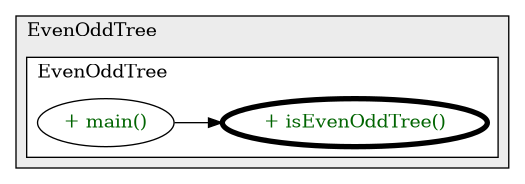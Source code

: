 package com.training.leetcode;

@startuml

/' diagram meta data start
config=CallConfiguration;
{
  "rootMethod": "EvenOddTree#isEvenOddTree(TreeNode)",
  "projectClassification": {
    "searchMode": "OpenProject", // OpenProject, AllProjects
    "includedProjects": "",
    "pathEndKeywords": "*.impl",
    "isClientPath": "",
    "isClientName": "",
    "isTestPath": "",
    "isTestName": "",
    "isMappingPath": "",
    "isMappingName": "",
    "isDataAccessPath": "",
    "isDataAccessName": "",
    "isDataStructurePath": "",
    "isDataStructureName": "",
    "isInterfaceStructuresPath": "",
    "isInterfaceStructuresName": "",
    "isEntryPointPath": "",
    "isEntryPointName": ""
  },
  "graphRestriction": {
    "classPackageExcludeFilter": "",
    "classNameExcludeFilter": "",
    "classNameIncludeFilter": "",
    "methodNameExcludeFilter": "",
    "methodNameIncludeFilter": "",
    "removeByInheritance": "", // inheritance/annotation based filtering is done in a second step
    "removeByAnnotation": "",
    "removeByClassPackage": "", // cleanup the graph after inheritance/annotation based filtering is done
    "removeByClassName": "",
    "cutMappings": false,
    "cutEnum": true,
    "cutTests": true,
    "cutClient": true,
    "cutDataAccess": true,
    "cutInterfaceStructures": true,
    "cutDataStructures": true,
    "cutGetterAndSetter": true,
    "cutConstructors": true
  },
  "graphTraversal": {
    "forwardDepth": 3,
    "backwardDepth": 3,
    "classPackageExcludeFilter": "",
    "classPackageIncludeFilter": "",
    "classNameExcludeFilter": "",
    "classNameIncludeFilter": "",
    "methodNameExcludeFilter": "",
    "methodNameIncludeFilter": "",
    "hideMappings": false,
    "hideDataStructures": false,
    "hidePrivateMethods": true,
    "hideInterfaceCalls": true, // indirection: implementation -> interface (is hidden) -> implementation
    "onlyShowApplicationEntryPoints": false // root node is included
  },
  "details": {
    "aggregation": "GroupByClass", // ByClass, GroupByClass, None
    "showMethodParametersTypes": false,
    "showMethodParametersNames": false,
    "showMethodReturnType": false,
    "showPackageLevels": 2,
    "showCallOrder": false,
    "edgeMode": "MethodsOnly", // TypesOnly, MethodsOnly, TypesAndMethods, MethodsAndDirectTypeUsage
    "showDetailedClassStructure": false
  },
  "rootClass": "EvenOddTree"
}
diagram meta data end '/



digraph g {
    rankdir="LR"
    splines=polyline
    

'nodes 
subgraph cluster_526818605 { 
   	label=EvenOddTree
	labeljust=l
	fillcolor="#ececec"
	style=filled
   
   subgraph cluster_1004939208 { 
   	label=EvenOddTree
	labeljust=l
	fillcolor=white
	style=filled
   
   EvenOddTree526818605XXXisEvenOddTree1450638048[
	label="+ isEvenOddTree()"
	style=filled
	fillcolor=white
	tooltip="EvenOddTree

null"
	penwidth=4
	fontcolor=darkgreen
];

EvenOddTree526818605XXXmain1859653459[
	label="+ main()"
	style=filled
	fillcolor=white
	tooltip="EvenOddTree

null"
	fontcolor=darkgreen
];
} 
} 

'edges    
EvenOddTree526818605XXXmain1859653459 -> EvenOddTree526818605XXXisEvenOddTree1450638048;
    
}
@enduml